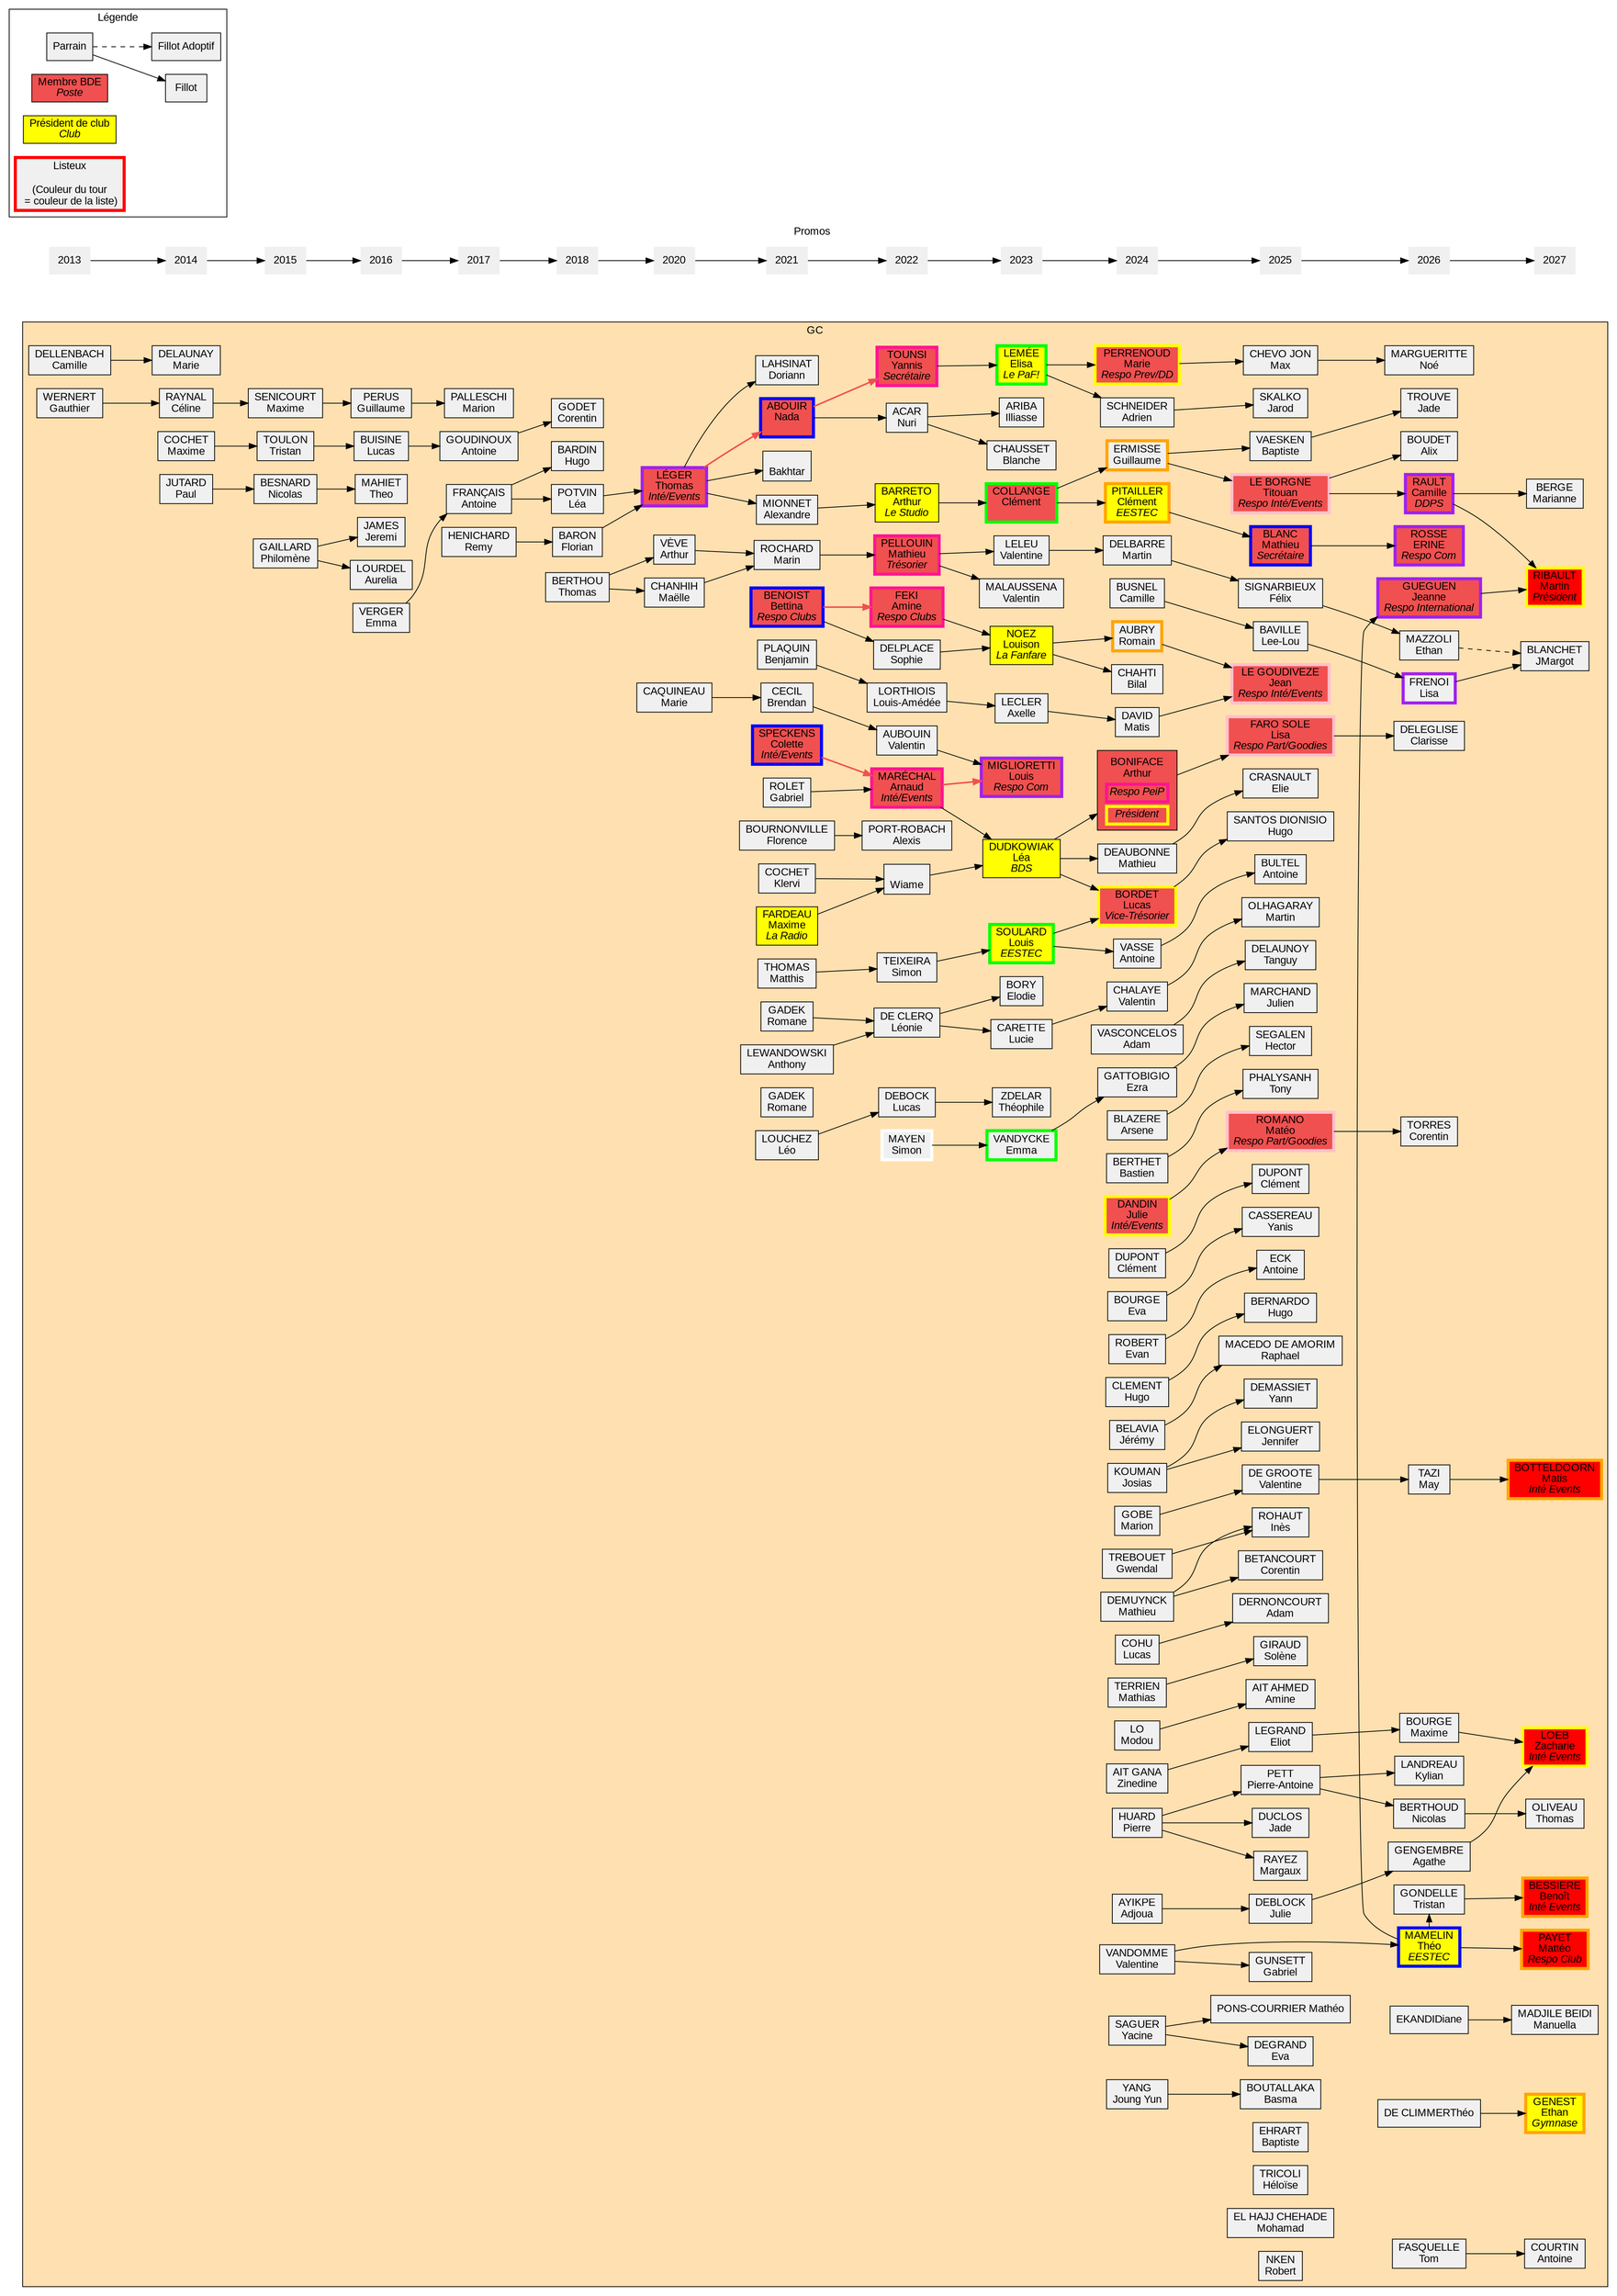 digraph gc {
	graph [
		charset = "UTF-8";
		style = filled;
		fontname = "Arial";
	];

	node [
		shape = box;
		style = filled;
		fillcolor = "#f0f0f0";
		fontname = "Arial";
	];

	rankdir = LR;

	subgraph cluster_promos {
		label = "Promos";
		penwidth = 0;
		color = none;
		node [shape = none];

		"2013" -> "2014" -> "2015" -> "2016" -> "2017" -> "2018" -> "2020" -> "2021" -> "2022" -> "2023" -> "2024" -> "2025" -> "2026" -> "2027";
	}
		subgraph cluster_legende {
		label = "Légende";
		fillcolor = none;

		leg_parrain	[label = "Parrain"];
		leg_fillot	[label = "Fillot"];
		leg_fillotadop	[label = "Fillot Adoptif"];
		leg_BDE		[label = <Membre BDE<BR/><I>Poste</I>> fillcolor="#f05050"];
		leg_prez	[label = <Président de club<BR/><I>Club</I>> fillcolor="yellow"];
		leg_listeux	[label = "Listeux\n\n(Couleur du tour\n = couleur de la liste)" penwidth=4 color="red"];

		leg_parrain -> leg_fillot;
		leg_parrain -> leg_fillotadop [style = "dashed"];
	}
	

	subgraph cluster_GC {
		label = "GC";
		fillcolor = "#FFE0B0";

		{ rank = "same";
			camilledelle	[label = "DELLENBACH\nCamille"];
			gauthierwern	[label = "WERNERT\nGauthier"];
		}

		{ rank = "same";
			celineraynal	[label = "RAYNAL\nCéline"];
			mariedelaun	[label = "DELAUNAY\nMarie"];
			maximecoche	[label = "COCHET\nMaxime"];
			pauljutard	[label = "JUTARD\nPaul"];
		}
		camilledelle -> mariedelaun;
		gauthierwern -> celineraynal;
		
		{ rank="same";
			// camilleberb	[label = "BERBINEAU\nCamille"];
			// jeanarnaudesp	[label = "ESPINNASSOUZE\nJean Arnaud"];
			// loannehuet	[label = "HUET\nLoanne"];
			// nabildinar	[label = "DINARI\nNabil"];
			maximesenic	[label = "SENICOURT\nMaxime"];
			nicolasbes	[label = "BESNARD\nNicolas"];
			philomenegai	[label = "GAILLARD\nPhilomène"];
			// remidubois	[label = "DUBOIS\nRemi"];
			// stevenbolz	[label = "BOLZER\nSteven"];
			tristantoul	[label = "TOULON\nTristan"];
			// yanaviss	[label = "AVISSE\nYan"];
		}
		celineraynal -> maximesenic;
		maximecoche -> tristantoul;
		pauljutard -> nicolasbes;

		{ rank="same";
			aurelialourd	[label = "LOURDEL\nAurelia"];
			emmaverge	[label = "VERGER\nEmma"];
			guillaumeper	[label = "PERUS\nGuillaume"];
			jeremijame	[label = "JAMES\nJeremi"];
			lucasbuis	[label = "BUISINE\nLucas"];
			theomahi	[label = "MAHIET\nTheo"];
		}
		philomenegai -> aurelialourd;
		philomenegai -> jeremijame;
		maximesenic -> guillaumeper;
		nicolasbes -> theomahi;
		tristantoul -> lucasbuis;

		{ rank="same";
			antoinefran	[label = "FRANÇAIS\nAntoine"];
			antoinegoud	[label = "GOUDINOUX\nAntoine"];
			marionpalle	[label = "PALLESCHI\nMarion"];
			remyheni	[label = "HENICHARD\nRemy"];
		}
		emmaverge -> antoinefran;
		guillaumeper -> marionpalle;
		lucasbuis -> antoinegoud;

		{ rank="same";
			corentingode	[label = "GODET\nCorentin"];
			florianbaron	[label = "BARON\nFlorian"];
			hugobard	[label = "BARDIN\nHugo"];
			leapotvin	[label = "POTVIN\nLéa"];
			thomasberthou	[label = "BERTHOU\nThomas"];
		}
		antoinefran -> leapotvin;
		antoinefran -> hugobard;
		antoinegoud -> corentingode;
		remyheni -> florianbaron;

		{ rank="same";
			arthurvev	[label = "VÈVE\nArthur"];
			maellechan	[label = "CHANHIH\nMaëlle"];
			mariecaqui	[label = "CAQUINEAU\nMarie"];
			thomaslege	[label = <LÉGER<BR/>Thomas<BR/><I>Inté/Events</I>> fillcolor="#f05050" penwidth=4 color="purple"];
		}
		florianbaron -> thomaslege;
		leapotvin -> thomaslege;
		thomasberthou -> arthurvev;
		thomasberthou -> maellechan;

		{ rank="same";
			alexandremion	[label = "MIONNET\nAlexandre"];
			anthonylewa	[label = "LEWANDOWSKI\nAnthony"];
			bakhtar		[label = "\nBakhtar"];
			benjaminplaq	[label = "PLAQUIN\nBenjamin"];
			bettinabeno	[label = <BENOIST<BR/>Bettina<BR/><I>Respo Clubs</I>> fillcolor="#f05050" penwidth=4 color="blue"];
			brendancec	[label = "CECIL\nBrendan"];
			coletespeck	[label = <SPECKENS<BR/>Colette<BR/><I>Inté/Events</I>> fillcolor="#f05050" penwidth=4 color="blue"];
			doriannlahs	[label = "LAHSINAT\nDoriann"];
			florencebourn	[label = "BOURNONVILLE\nFlorence"];
			gabrielrol	[label = "ROLET\nGabriel"];
			klervicoch	[label = "COCHET\nKlervi"];
			leolouche	[label = "LOUCHEZ\nLéo"];
			marinroch	[label = "ROCHARD\nMarin"];
			matthistho	[label = "THOMAS\nMatthis"];
			maximefarde	[label = <FARDEAU<BR/>Maxime<BR/><I>La Radio</I>> fillcolor="yellow"];
			nadaabouir	[label = <ABOUIR<BR/>Nada<BR/><I> </I>> fillcolor="#f05050" penwidth=4 color="blue"];
			romanegad	[label = "GADEK\nRomane"];
			romanegade	[label = "GADEK\nRomane"];
		}
		arthurvev -> marinroch;
		maellechan -> marinroch;
		mariecaqui -> brendancec;
		thomaslege -> alexandremion;
		thomaslege -> bakhtar;
		thomaslege -> doriannlahs;
		thomaslege -> nadaabouir [penwidth=2 color = "#f05050"];

		{ rank="same";
			alexisportrob	[label = "PORT-ROBACH\nAlexis"];
			aminefeki	[label = <FEKI<BR/>Amine<BR/><I>Respo Clubs</I>> fillcolor="#f05050" penwidth=4 color="deeppink"];
			arnaudmarech	[label = <MARÉCHAL<BR/>Arnaud<BR/><I>Inté/Events</I>> fillcolor="#f05050" penwidth=4 color="deeppink"];
			arthurbarreto	[label = <BARRETO<BR/>Arthur<BR/><I>Le Studio</I>> fillcolor="yellow"];
			leoniedec	[label = "DE CLERQ\nLéonie"];
			louisamedeelo	[label = "LORTHIOIS\nLouis-Amédée"];
			lucasdebock	[label = "DEBOCK\nLucas"];
			mathieupell	[label = <PELLOUIN<BR/>Mathieu<BR/><I>Trésorier</I>> fillcolor="#f05050" penwidth=4 color="deeppink"];
			nuriacar	[label = "ACAR\nNuri"];
			simonmayen	[label = "MAYEN\nSimon" penwidth=4 color="white"];
			simonteixe	[label = "TEIXEIRA\nSimon"];
			sophiedelp	[label = "DELPLACE\nSophie"];
			valentinaubou	[label = "AUBOUIN\nValentin"];
			yannistouns	[label = <TOUNSI<BR/>Yannis<BR/><I>Secrétaire</I>> fillcolor="#f05050" penwidth=4 color="deeppink"];
			wiame		[label = "\nWiame"];
		}
		alexandremion -> arthurbarreto;
		anthonylewa -> leoniedec;
		benjaminplaq -> louisamedeelo;
		bettinabeno -> aminefeki [penwidth=2 color = "#f05050"];
		bettinabeno -> sophiedelp;
		brendancec -> valentinaubou;
		coletespeck -> arnaudmarech [penwidth=2 color = "#f05050"];
		florencebourn -> alexisportrob;
		gabrielrol -> arnaudmarech;
		klervicoch -> wiame;
		leolouche -> lucasdebock;
		marinroch -> mathieupell;
		matthistho -> simonteixe;
		maximefarde -> wiame;
		nadaabouir -> nuriacar;
		nadaabouir -> yannistouns [penwidth=2 color = "#f05050"];
		romanegade -> leoniedec;

		{ rank = "same";
			axellelecler	[label = "LECLER\nAxelle"];
			blanchechauss	[label = "CHAUSSET\nBlanche"];
			clementcollan	[label = <COLLANGE<BR/>Clément<BR/><I> </I>> fillcolor="#f05050" penwidth=4 color="green"];
			elisalemee	[label = <LEMÉE<BR/>Elisa<BR/><I>Le PaF!</I>> fillcolor="yellow" penwidth=4 color="green"];
			elodiebory	[label = "BORY\nElodie"];
			emmavandyck	[label = "VANDYCKE\nEmma" penwidth=4 color="green"];
			illiassearib	[label = "ARIBA\nIlliasse"];
			leadudkowi	[label = <DUDKOWIAK<BR/>Léa<BR/><I>BDS</I>> fillcolor="yellow"];
			louismiglior	[label = <MIGLIORETTI<BR/>Louis<BR/><I>Respo Com</I>> fillcolor="#f05050" penwidth=4 color="purple"];
			louisonnoez	[label = <NOEZ<BR/>Louison<BR/><I>La Fanfare</I>> fillcolor="yellow"];
			louissoulard	[label = <SOULARD<BR/>Louis<BR/><I>EESTEC</I>> fillcolor="yellow" penwidth=4 color="green"];
			luciecarette	[label = "CARETTE\nLucie"];
			quentinmalauss	[label = "MALAUSSENA\nValentin"];
			teophilezdel	[label = "ZDELAR\nThéophile"];
			valentineleu	[label = "LELEU\nValentine"];
		}
		aminefeki -> louisonnoez;
		arnaudmarech -> leadudkowi;
		arnaudmarech -> louismiglior [penwidth=2 color = "#f05050"];
		arthurbarreto -> clementcollan;
		leoniedec -> elodiebory;
		leoniedec -> luciecarette;
		louisamedeelo -> axellelecler;
		lucasdebock -> teophilezdel;
		mathieupell -> quentinmalauss;
		mathieupell -> valentineleu;
		nuriacar -> blanchechauss;
		nuriacar -> illiassearib;
		simonmayen -> emmavandyck;
		simonteixe -> louissoulard;
		sophiedelp -> louisonnoez;
		valentinaubou -> louismiglior;
		wiame -> leadudkowi;
		yannistouns -> elisalemee;

		{ rank = "same";//2024
            adamvascon  [label = "VASCONCELOS\nAdam"];
            adjouaayik  [label = "AYIKPE\nAdjoua"];
			adrienschne	[label = "SCHNEIDER\nAdrien"];
			antoinevass	[label = "VASSE\nAntoine"];
			arseneblaz  [label = "BLAZERE\nArsene"];
			arthurbonif	[label = <<table border="0">
							<tr><td border="0">BONIFACE<BR/>Arthur</td></tr>
							<tr><td border="4" color="deeppink"><I>Respo PeiP</I></td></tr>
							<tr><td border="4" color="yellow"><I>Président</I></td></tr>
						</table>> fillcolor="#f05050"];
            bastienbert  [label = "BERTHET\nBastien"];
			bilalchahti	 [label = "CHAHTI\nBilal"];
			camillebusn  [label = "BUSNEL\nCamille"];
			clementpit   [label = <PITAILLER<BR/>Clément<BR/><I>EESTEC</I>> fillcolor="yellow" penwidth=4 color="orange"];
			clementdup   [label = "DUPONT\nClément"];
			evabourge    [label = "BOURGE\nEva"];
			evanrober    [label = "ROBERT\nEvan"];
			ezragatt	 [label = "GATTOBIGIO\nEzra"];
			guillaumeerm [label = "ERMISSE\nGuillaume" penwidth=4 color="orange"];
			gwendaltre   [label = "TREBOUET\nGwendal"];
			hugoclem     [label = "CLEMENT\nHugo"];
			jeremybel    [label = "BELAVIA\nJérémy"];
			josiaskou    [label = "KOUMAN\nJosias"];
			julie		 [label = <DANDIN<BR/>Julie<BR/><I>Inté/Events</I>> fillcolor="#f05050" penwidth=4 color="yellow"];
			lucasbordet	 [label = <BORDET<BR/>Lucas<BR/><I>Vice-Trésorier</I>> fillcolor="#f05050" penwidth=4 color="yellow"];
			lucascohu    [label = "COHU\nLucas"];
			//maelgc		 [label = "\nMaël"];
			marieperren	 [label = <PERRENOUD<BR/>Marie<BR/><I>Respo Prev/DD</I>> fillcolor="#f05050" penwidth=4 color="yellow"];
			mariongobe   [label = "GOBE\nMarion"];
			martindelb	 [label = "DELBARRE\nMartin"];
			mathieudeaub [label = "DEAUBONNE\nMathieu"];
			mathiasterr  [label = "TERRIEN\nMathias"];
			mathieudem   [label = "DEMUYNCK\nMathieu"];
			matisdavid	 [label = "DAVID\nMatis"];
			modoulo      [label = "LO\nModou"];
			pierrehuar   [label = "HUARD\nPierre"];
			romainaubr	 [label = "AUBRY\nRomain" penwidth=4 color="orange"];
			valentincha  [label = "CHALAYE\nValentin"];
			valentineven [label = "VANDOMME\nValentine"];
			yacinesaguer [label = "SAGUER\nYacine"];
			zinedineait  [label = "AIT GANA\nZinedine"];
			jyang		 [label = "YANG\nJoung Yun"];
		}
        emmavandyck -> ezragatt;
		axellelecler -> matisdavid;
		clementcollan -> clementpit;
		clementcollan -> guillaumeerm;
		elisalemee -> adrienschne;
		elisalemee -> marieperren;
		leadudkowi -> arthurbonif;
		leadudkowi -> lucasbordet;
		leadudkowi -> mathieudeaub;
		//louismiglior -> maelgc;
		louisonnoez -> bilalchahti;
		louisonnoez -> romainaubr;
		louissoulard -> antoinevass;
		louissoulard -> lucasbordet;
		luciecarette -> valentincha;
		valentineleu -> martindelb;
		{ rank = "same";//2025
            adamderno   [label = "DERNONCOURT\nAdam"];
            amineaita   [label = "AIT AHMED\nAmine"];
            antoinebul  [label = "BULTEL\nAntoine"];
            antoineeck  [label = "ECK\nAntoine"];
            arthurrena  [label = "DUPONT\nClément"];
            baptisteeh  [label = "EHRART\nBaptiste"];
            baptistevae [label = "VAESKEN\nBaptiste"];
            basmabouta  [label = "BOUTALLAKA\nBasma"];
            corentinbet [label = "BETANCOURT\nCorentin"];
            eliecrasna  [label = "CRASNAULT\nElie"];
            eliotlegr   [label = "LEGRAND\nEliot"];
            evadegran   [label = "DEGRAND\nEva"];
            felixsign   [label = "SIGNARBIEUX\nFélix"];
            gabrielgu   [label = "GUNSETT\nGabriel"];
            hectorseg   [label = "SEGALEN\nHector"];
            heloisetri  [label = "TRICOLI\nHéloïse"];
            hugobernar  [label = "BERNARDO\nHugo"];
            hugosantos  [label = "SANTOS DIONISIO\nHugo"];
            inesrohau   [label = "ROHAUT\nInès"];
            jadeducl    [label = "DUCLOS\nJade"];
            jarodsk     [label = "SKALKO\nJarod"];
            jeanlegou   [label = <LE GOUDIVEZE<BR/>Jean<BR/><I>Respo Inté/Events</I>> fillcolor="#f05050" penwidth=4 color="pink"];
            jenniferel  [label = "ELONGUERT\nJennifer"];
            juliedebl   [label = "DEBLOCK\nJulie"];
            julienmar   [label = "MARCHAND\nJulien"];
            leelouba    [label = "BAVILLE\nLee-Lou"];
            lisafaro    [label = <FARO SOLE<BR/>Lisa<BR/><I>Respo Part/Goodies</I>> fillcolor="#f05050" penwidth=4 color="pink"];
            margauxra   [label = "RAYEZ\nMargaux"];
            martinolh   [label = "OLHAGARAY\nMartin"];
            mateorom    [label = <ROMANO<BR/>Matéo<BR/><I>Respo Part/Goodies</I>> fillcolor="#f05050" penwidth=4 color="pink"];
            mateopons   [label = "PONS-COURRIER Mathéo"];
            mathieubla  [label = <BLANC<BR/>Mathieu<BR/><I>Secrétaire</I>> fillcolor="#f05050" penwidth=4 color="blue"];
            maxchevojo  [label = "CHEVO JON\nMax"];
            mohamadelh  [label = "EL HAJJ CHEHADE\nMohamad"];
            pierreanto  [label = "PETT\nPierre-Antoine"];
            raphaelma   [label = "MACEDO DE AMORIM\nRaphael"];
            robertnken  [label = "NKEN\nRobert"];
            solenegira  [label = "GIRAUD\nSolène"];
            tanguydela  [label = "DELAUNOY\nTanguy"];
            titouanle   [label = <LE BORGNE<BR/>Titouan<BR/><I>Respo Inté/Events</I>> fillcolor="#f05050" penwidth=4 color="pink"];
            tonyphaly   [label = "PHALYSANH\nTony"];
            valentinede [label = "DE GROOTE\nValentine"];
            yaniscasse  [label = "CASSEREAU\nYanis"];
            yanndemass  [label = "DEMASSIET\nYann"];


		}
		jyang -> basmabouta;
		adamvascon -> tanguydela;
		adjouaayik->juliedebl;
		adrienschne->jarodsk;
		antoinevass->antoinebul;
		arseneblaz->hectorseg;
		arthurbonif->lisafaro;
		bastienbert->tonyphaly;
		camillebusn->leelouba;
		clementdup->arthurrena;
		clementpit->mathieubla;
		evabourge->yaniscasse;
		evanrober->antoineeck;
		ezragatt->julienmar;
		guillaumeerm->baptistevae;
		guillaumeerm->titouanle;
		gwendaltre->inesrohau;
		mathieudem->inesrohau;
		hugoclem -> hugobernar;
		jeremybel->raphaelma;
		josiaskou -> jenniferel;
		josiaskou -> yanndemass;
		julie -> mateorom;
		lucasbordet -> hugosantos;
        lucascohu -> adamderno;
        marieperren -> maxchevojo;
        mariongobe -> valentinede;
        martindelb -> felixsign;
        mathiasterr -> solenegira;
        mathieudeaub -> eliecrasna;
        mathieudem -> corentinbet;
        modoulo -> amineaita;
        pierrehuar -> jadeducl;
        pierrehuar -> margauxra;
        pierrehuar -> pierreanto;
        romainaubr -> jeanlegou;
        matisdavid ->jeanlegou;
        valentincha -> martinolh;
        valentineven -> theomamel;
        valentineven -> gabrielgu;
        yacinesaguer -> mateopons;
        yacinesaguer -> evadegran;
        zinedineait -> eliotlegr;
	{ rank = "same";//2026
		emazzoli  [label = "MAZZOLI\nEthan"];
		theomamel  [label = <MAMELIN<BR/>Théo<BR/><I>EESTEC</I>> fillcolor="yellow" penwidth=4 color="blue"];
		aboudet [label = "BOUDET\nAlix"];
		jtrouve [label = "TROUVE\nJade"];
		nberthoud [label = "BERTHOUD\nNicolas"];
		mbourge [label = "BOURGE\nMaxime"];
		tgondelle [label = "GONDELLE\nTristan"];
		ctorres [label = "TORRES\nCorentin"];
		nmargueritte [label = "MARGUERITTE\nNoé"];
		mtazi [label = "TAZI\nMay"];
		cdeleglise [label = "DELEGLISE\nClarisse"];
		erosse [label = <ROSSE<BR/>ERINE<BR/><I>Respo Com</I>> fillcolor="#f05050" penwidth=4 color="purple"];
		agengembre [label = "GENGEMBRE\nAgathe"];
		klandreau [label = "LANDREAU\nKylian"];
		crault [label = <RAULT<BR/>Camille<BR/><I>DDPS</I>> fillcolor="#f05050" penwidth=4 color="purple"];
		lfrenoi 	[label = <FRENOI<BR/>Lisa<BR/>> penwidth=4 color="purple"];
		jgueguen	[label = <GUEGUEN<BR/>Jeanne<BR/><I>Respo International</I>> fillcolor="#f05050" penwidth=4 color="purple"]
		dekandi [label = "EKANDI\Diane"];
		tdeclimm [label = "DE CLIMMER\Théo"];
		tfasquel [label = "FASQUELLE\nTom"];

	}
	leelouba -> lfrenoi;
	felixsign -> emazzoli;
	titouanle -> aboudet;
	baptistevae ->jtrouve;
	pierreanto ->nberthoud;
	eliotlegr -> mbourge;
	theomamel -> tgondelle;
	theomamel -> jgueguen;
	mateorom ->ctorres;
	maxchevojo -> nmargueritte;
	valentinede -> mtazi;
	lisafaro -> cdeleglise;
	mathieubla -> erosse;
	juliedebl ->agengembre;
	pierreanto -> klandreau;
	titouanle -> crault;
	{ rank = "same";//2027
		mmadjile  [label = "MADJILE BEIDI\nManuella"];
		mribault  [label = <RIBAULT<BR/>Martin<BR/><I>Président</I>> fillcolor="red" penwidth=4 color="yellow"];
		mpayet [label = <PAYET<BR/>Mattéo<BR/><I>Respo Club</I>> fillcolor="red" penwidth=4 color="orange"];
		mblanche [label = "BLANCHET\nJMargot"];
		bbessier [label =  <BESSIERE<BR/>Benoît<BR/><I>Inté Events</I>> fillcolor="red" penwidth=4 color="orange"];
		mberge [label = "BERGE\nMarianne"];
		toliveau [label = "OLIVEAU\nThomas"];
		mbotteld [label = <BOTTELDOORN<BR/>Matis<BR/><I>Inté Events</I>> fillcolor="red" penwidth=4 color="orange"];
		egenest [label =  <GENEST<BR/>Ethan<BR/><I>Gymnase</I>> fillcolor="yellow" penwidth=4 color="orange"];
		acourtin [label = "COURTIN\nAntoine"];
		zloeb [label =  <LOEB<BR/>Zacharie<BR/><I>Inté Events</I>> fillcolor="red" penwidth=4 color="yellow"];
	}
	dekandi -> mmadjile;
	mbourge -> zloeb;
	agengembre -> zloeb;
	nberthoud -> toliveau;
	crault -> mribault;
	jgueguen -> mribault;
	theomamel -> mpayet;
	lfrenoi -> mblanche;
	emazzoli -> mblanche [style = "dashed"];
	tgondelle -> bbessier;
	crault -> mberge;
	mtazi -> mbotteld;
	tdeclimm -> egenest;
	tfasquel -> acourtin;
	}



	endnode [style=invis];

	martindelb -> endnode [style=invis];
	"2024" -> endnode [style=invis];
}
